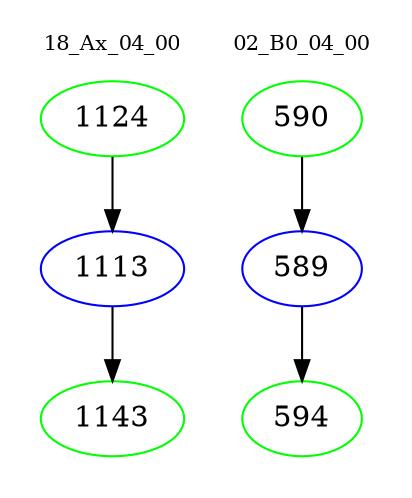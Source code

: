 digraph{
subgraph cluster_0 {
color = white
label = "18_Ax_04_00";
fontsize=10;
T0_1124 [label="1124", color="green"]
T0_1124 -> T0_1113 [color="black"]
T0_1113 [label="1113", color="blue"]
T0_1113 -> T0_1143 [color="black"]
T0_1143 [label="1143", color="green"]
}
subgraph cluster_1 {
color = white
label = "02_B0_04_00";
fontsize=10;
T1_590 [label="590", color="green"]
T1_590 -> T1_589 [color="black"]
T1_589 [label="589", color="blue"]
T1_589 -> T1_594 [color="black"]
T1_594 [label="594", color="green"]
}
}

